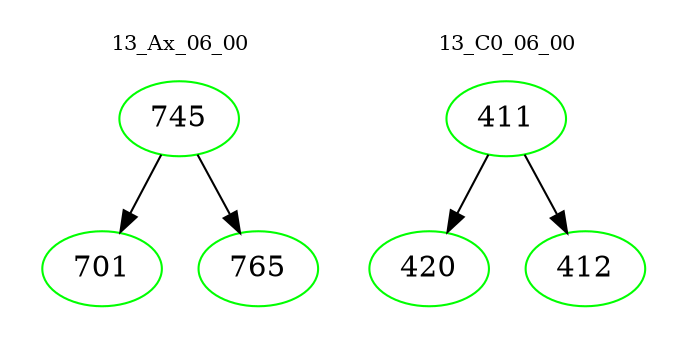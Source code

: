 digraph{
subgraph cluster_0 {
color = white
label = "13_Ax_06_00";
fontsize=10;
T0_745 [label="745", color="green"]
T0_745 -> T0_701 [color="black"]
T0_701 [label="701", color="green"]
T0_745 -> T0_765 [color="black"]
T0_765 [label="765", color="green"]
}
subgraph cluster_1 {
color = white
label = "13_C0_06_00";
fontsize=10;
T1_411 [label="411", color="green"]
T1_411 -> T1_420 [color="black"]
T1_420 [label="420", color="green"]
T1_411 -> T1_412 [color="black"]
T1_412 [label="412", color="green"]
}
}
